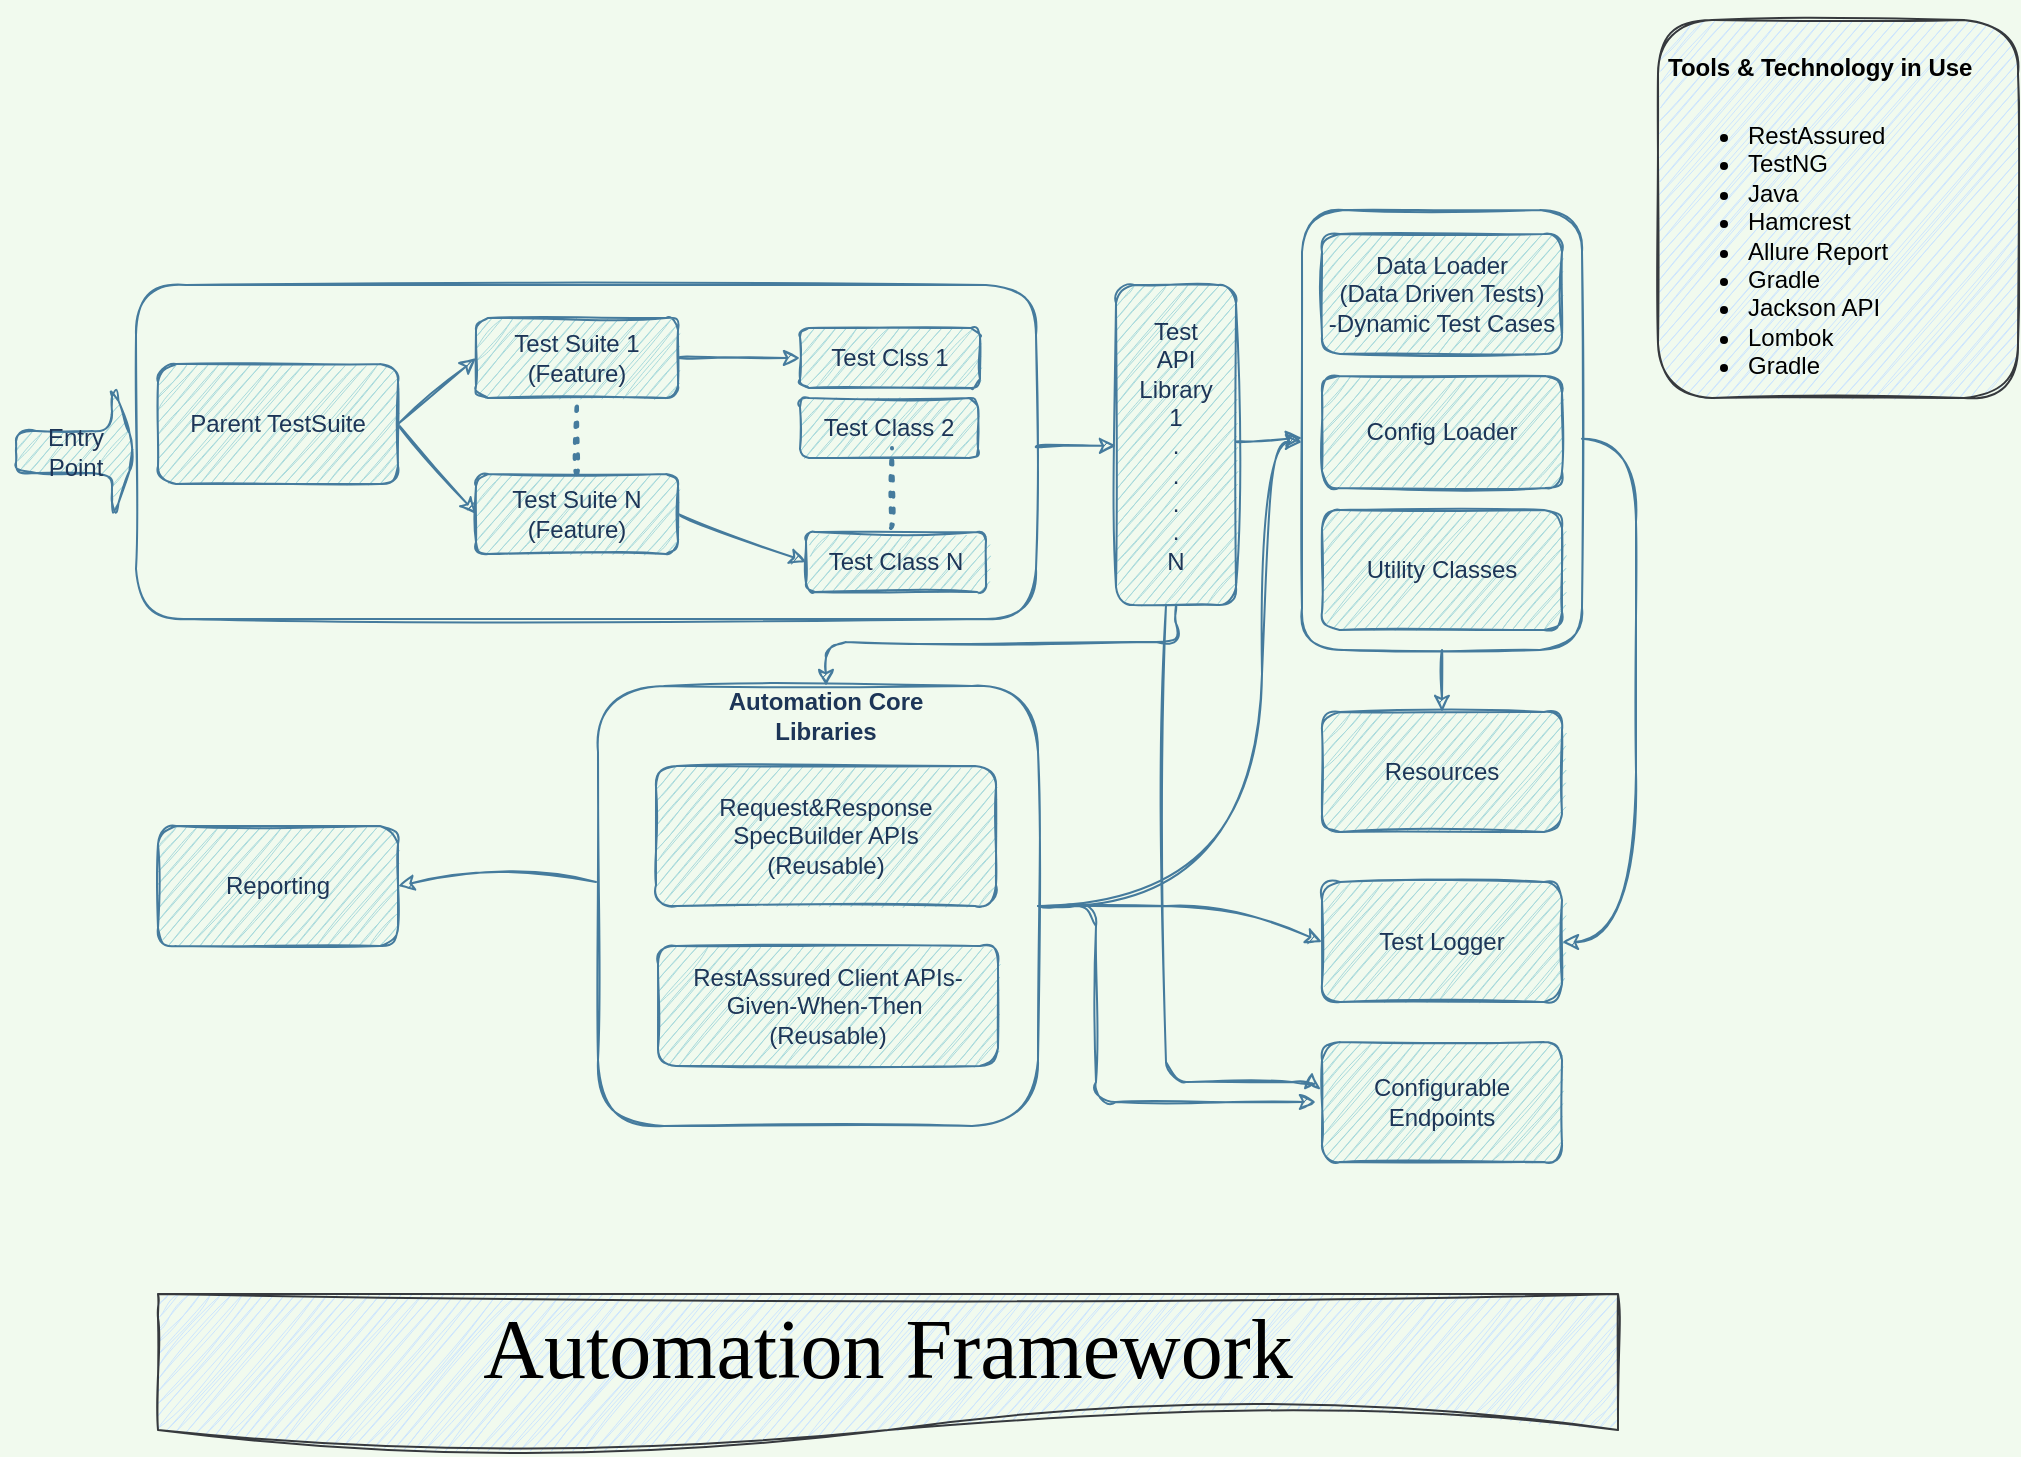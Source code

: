 <mxfile version="20.5.3" type="github" pages="2">
  <diagram id="C5RBs43oDa-KdzZeNtuy" name="Page-1">
    <mxGraphModel dx="1212" dy="744" grid="1" gridSize="10" guides="1" tooltips="1" connect="1" arrows="1" fold="1" page="1" pageScale="1" pageWidth="1169" pageHeight="827" background="#F1FAEE" math="0" shadow="0">
      <root>
        <mxCell id="WIyWlLk6GJQsqaUBKTNV-0" />
        <mxCell id="WIyWlLk6GJQsqaUBKTNV-1" parent="WIyWlLk6GJQsqaUBKTNV-0" />
        <mxCell id="Qz4CMqI6DcYJkKGOj-ZE-3" style="edgeStyle=none;orthogonalLoop=1;jettySize=auto;html=1;entryX=1;entryY=0.5;entryDx=0;entryDy=0;strokeColor=#457B9D;fontColor=#1D3557;fillColor=#A8DADC;curved=1;rounded=1;sketch=1;labelBackgroundColor=#F1FAEE;" edge="1" parent="WIyWlLk6GJQsqaUBKTNV-1" target="C-iHeUXCDEazz8vT2Lmx-13">
          <mxGeometry relative="1" as="geometry">
            <mxPoint x="349" y="454" as="sourcePoint" />
            <Array as="points">
              <mxPoint x="309" y="444" />
            </Array>
          </mxGeometry>
        </mxCell>
        <mxCell id="Qz4CMqI6DcYJkKGOj-ZE-21" style="edgeStyle=none;curved=1;orthogonalLoop=1;jettySize=auto;html=1;entryX=0;entryY=0.5;entryDx=0;entryDy=0;strokeColor=#457B9D;fontColor=#1D3557;fillColor=#A8DADC;rounded=1;sketch=1;labelBackgroundColor=#F1FAEE;" edge="1" parent="WIyWlLk6GJQsqaUBKTNV-1" source="C-iHeUXCDEazz8vT2Lmx-2" target="C-iHeUXCDEazz8vT2Lmx-26">
          <mxGeometry relative="1" as="geometry">
            <Array as="points">
              <mxPoint x="599" y="466" />
              <mxPoint x="669" y="466" />
            </Array>
          </mxGeometry>
        </mxCell>
        <mxCell id="Qz4CMqI6DcYJkKGOj-ZE-43" style="edgeStyle=orthogonalEdgeStyle;curved=1;sketch=1;hachureGap=4;jiggle=2;orthogonalLoop=1;jettySize=auto;html=1;shadow=0;fontFamily=Architects Daughter;fontSource=https%3A%2F%2Ffonts.googleapis.com%2Fcss%3Ffamily%3DArchitects%2BDaughter;fontSize=16;labelBackgroundColor=#F1FAEE;strokeColor=#457B9D;fontColor=#1D3557;rounded=1;" edge="1" parent="WIyWlLk6GJQsqaUBKTNV-1">
          <mxGeometry relative="1" as="geometry">
            <mxPoint x="573" y="466" as="sourcePoint" />
            <mxPoint x="702" y="234" as="targetPoint" />
            <Array as="points">
              <mxPoint x="682" y="466" />
              <mxPoint x="682" y="234" />
            </Array>
          </mxGeometry>
        </mxCell>
        <mxCell id="Qz4CMqI6DcYJkKGOj-ZE-52" style="edgeStyle=orthogonalEdgeStyle;rounded=1;sketch=1;hachureGap=4;jiggle=2;orthogonalLoop=1;jettySize=auto;html=1;strokeColor=#457B9D;fontFamily=Architects Daughter;fontSource=https%3A%2F%2Ffonts.googleapis.com%2Fcss%3Ffamily%3DArchitects%2BDaughter;fontSize=16;fontColor=#1D3557;fillColor=#A8DADC;" edge="1" parent="WIyWlLk6GJQsqaUBKTNV-1" source="C-iHeUXCDEazz8vT2Lmx-2">
          <mxGeometry relative="1" as="geometry">
            <mxPoint x="709" y="564" as="targetPoint" />
            <Array as="points">
              <mxPoint x="599" y="466" />
              <mxPoint x="599" y="564" />
            </Array>
          </mxGeometry>
        </mxCell>
        <mxCell id="C-iHeUXCDEazz8vT2Lmx-2" value="" style="whiteSpace=wrap;html=1;aspect=fixed;fillColor=none;strokeColor=#457B9D;fontColor=#1D3557;rounded=1;sketch=1;" parent="WIyWlLk6GJQsqaUBKTNV-1" vertex="1">
          <mxGeometry x="350" y="356" width="220" height="220" as="geometry" />
        </mxCell>
        <mxCell id="C-iHeUXCDEazz8vT2Lmx-9" value="Request&amp;amp;Response SpecBuilder APIs&lt;br&gt;(Reusable)" style="rounded=1;whiteSpace=wrap;html=1;fillColor=#A8DADC;strokeColor=#457B9D;fontColor=#1D3557;sketch=1;" parent="WIyWlLk6GJQsqaUBKTNV-1" vertex="1">
          <mxGeometry x="379" y="396" width="170" height="70" as="geometry" />
        </mxCell>
        <mxCell id="C-iHeUXCDEazz8vT2Lmx-10" value="RestAssured Client APIs-Given-When-Then&amp;nbsp;&lt;br&gt;(Reusable)" style="rounded=1;whiteSpace=wrap;html=1;fillColor=#A8DADC;strokeColor=#457B9D;fontColor=#1D3557;sketch=1;" parent="WIyWlLk6GJQsqaUBKTNV-1" vertex="1">
          <mxGeometry x="380" y="486" width="170" height="60" as="geometry" />
        </mxCell>
        <mxCell id="C-iHeUXCDEazz8vT2Lmx-12" value="Data Loader&lt;br&gt;(Data Driven Tests)&lt;br&gt;-Dynamic Test Cases" style="rounded=1;whiteSpace=wrap;html=1;fillColor=#A8DADC;strokeColor=#457B9D;fontColor=#1D3557;sketch=1;" parent="WIyWlLk6GJQsqaUBKTNV-1" vertex="1">
          <mxGeometry x="712" y="130" width="120" height="60" as="geometry" />
        </mxCell>
        <mxCell id="C-iHeUXCDEazz8vT2Lmx-13" value="Reporting" style="rounded=1;whiteSpace=wrap;html=1;fillColor=#A8DADC;strokeColor=#457B9D;fontColor=#1D3557;sketch=1;" parent="WIyWlLk6GJQsqaUBKTNV-1" vertex="1">
          <mxGeometry x="130" y="426" width="120" height="60" as="geometry" />
        </mxCell>
        <mxCell id="C-iHeUXCDEazz8vT2Lmx-16" value="Utility Classes" style="rounded=1;whiteSpace=wrap;html=1;fillColor=#A8DADC;strokeColor=#457B9D;fontColor=#1D3557;sketch=1;" parent="WIyWlLk6GJQsqaUBKTNV-1" vertex="1">
          <mxGeometry x="712" y="268" width="120" height="60" as="geometry" />
        </mxCell>
        <mxCell id="C-iHeUXCDEazz8vT2Lmx-26" value="Test Logger" style="rounded=1;whiteSpace=wrap;html=1;fillColor=#A8DADC;strokeColor=#457B9D;fontColor=#1D3557;sketch=1;" parent="WIyWlLk6GJQsqaUBKTNV-1" vertex="1">
          <mxGeometry x="712" y="454" width="120" height="60" as="geometry" />
        </mxCell>
        <mxCell id="C-iHeUXCDEazz8vT2Lmx-34" value="&lt;b&gt;Automation Core Libraries&lt;/b&gt;" style="text;html=1;strokeColor=none;fillColor=none;align=center;verticalAlign=middle;whiteSpace=wrap;rounded=1;fontColor=#1D3557;sketch=1;" parent="WIyWlLk6GJQsqaUBKTNV-1" vertex="1">
          <mxGeometry x="389" y="356" width="150" height="30" as="geometry" />
        </mxCell>
        <mxCell id="C-iHeUXCDEazz8vT2Lmx-36" value="Resources" style="rounded=1;whiteSpace=wrap;html=1;fillColor=#A8DADC;strokeColor=#457B9D;fontColor=#1D3557;sketch=1;" parent="WIyWlLk6GJQsqaUBKTNV-1" vertex="1">
          <mxGeometry x="712" y="369" width="120" height="60" as="geometry" />
        </mxCell>
        <mxCell id="C-iHeUXCDEazz8vT2Lmx-40" value="&lt;h1&gt;&lt;font style=&quot;font-size: 12px;&quot;&gt;Tools &amp;amp; Technology in Use&lt;/font&gt;&lt;/h1&gt;&lt;div&gt;&lt;ul&gt;&lt;li&gt;&lt;font style=&quot;font-size: 12px;&quot;&gt;RestAssured&lt;/font&gt;&lt;/li&gt;&lt;li&gt;&lt;font style=&quot;font-size: 12px;&quot;&gt;TestNG&lt;br&gt;&lt;/font&gt;&lt;/li&gt;&lt;li&gt;&lt;font style=&quot;font-size: 12px;&quot;&gt;Java&lt;/font&gt;&lt;/li&gt;&lt;li&gt;&lt;font style=&quot;font-size: 12px;&quot;&gt;Hamcrest&lt;/font&gt;&lt;/li&gt;&lt;li&gt;&lt;font style=&quot;font-size: 12px;&quot;&gt;Allure Report&lt;/font&gt;&lt;/li&gt;&lt;li&gt;&lt;font style=&quot;font-size: 12px;&quot;&gt;Gradle&lt;/font&gt;&lt;/li&gt;&lt;li&gt;&lt;font style=&quot;font-size: 12px;&quot;&gt;Jackson API&lt;/font&gt;&lt;/li&gt;&lt;li&gt;&lt;font style=&quot;font-size: 12px;&quot;&gt;Lombok&lt;/font&gt;&lt;/li&gt;&lt;li&gt;&lt;font style=&quot;font-size: 12px;&quot;&gt;Gradle&lt;/font&gt;&lt;/li&gt;&lt;/ul&gt;&lt;/div&gt;&lt;div&gt;&lt;font size=&quot;3&quot;&gt;&lt;br&gt;&lt;/font&gt;&lt;/div&gt;" style="text;html=1;strokeColor=#36393d;fillColor=#cce5ff;spacing=5;spacingTop=-20;whiteSpace=wrap;overflow=hidden;rounded=1;sketch=1;fontFamily=Helvetica;" parent="WIyWlLk6GJQsqaUBKTNV-1" vertex="1">
          <mxGeometry x="880" y="23" width="180" height="189" as="geometry" />
        </mxCell>
        <mxCell id="C-iHeUXCDEazz8vT2Lmx-41" value="Configurable Endpoints" style="rounded=1;whiteSpace=wrap;html=1;fontSize=12;fillColor=#A8DADC;strokeColor=#457B9D;fontColor=#1D3557;sketch=1;" parent="WIyWlLk6GJQsqaUBKTNV-1" vertex="1">
          <mxGeometry x="712" y="534" width="120" height="60" as="geometry" />
        </mxCell>
        <mxCell id="SN1cI1Otdd67rSG5i7Jh-9" style="edgeStyle=none;rounded=1;orthogonalLoop=1;jettySize=auto;html=1;exitX=1;exitY=0.5;exitDx=0;exitDy=0;entryX=0;entryY=0.5;entryDx=0;entryDy=0;strokeColor=#457B9D;fontColor=#1D3557;fillColor=#A8DADC;curved=1;sketch=1;labelBackgroundColor=#F1FAEE;" edge="1" parent="WIyWlLk6GJQsqaUBKTNV-1" source="SN1cI1Otdd67rSG5i7Jh-0" target="SN1cI1Otdd67rSG5i7Jh-4">
          <mxGeometry relative="1" as="geometry" />
        </mxCell>
        <mxCell id="SN1cI1Otdd67rSG5i7Jh-10" style="edgeStyle=none;rounded=1;orthogonalLoop=1;jettySize=auto;html=1;entryX=0;entryY=0.5;entryDx=0;entryDy=0;strokeColor=#457B9D;fontColor=#1D3557;fillColor=#A8DADC;exitX=1;exitY=0.5;exitDx=0;exitDy=0;curved=1;sketch=1;labelBackgroundColor=#F1FAEE;" edge="1" parent="WIyWlLk6GJQsqaUBKTNV-1" source="SN1cI1Otdd67rSG5i7Jh-0" target="SN1cI1Otdd67rSG5i7Jh-5">
          <mxGeometry relative="1" as="geometry" />
        </mxCell>
        <mxCell id="SN1cI1Otdd67rSG5i7Jh-0" value="Parent TestSuite" style="rounded=1;whiteSpace=wrap;html=1;fillColor=#A8DADC;strokeColor=#457B9D;fontColor=#1D3557;sketch=1;" vertex="1" parent="WIyWlLk6GJQsqaUBKTNV-1">
          <mxGeometry x="130" y="195" width="120" height="60" as="geometry" />
        </mxCell>
        <mxCell id="SN1cI1Otdd67rSG5i7Jh-1" value="Entry Point" style="shape=singleArrow;whiteSpace=wrap;html=1;strokeColor=#457B9D;fontColor=#1D3557;fillColor=#A8DADC;rounded=1;sketch=1;" vertex="1" parent="WIyWlLk6GJQsqaUBKTNV-1">
          <mxGeometry x="59" y="204" width="60" height="70" as="geometry" />
        </mxCell>
        <mxCell id="SN1cI1Otdd67rSG5i7Jh-2" value="Test Clss 1" style="rounded=1;whiteSpace=wrap;html=1;fillColor=#A8DADC;strokeColor=#457B9D;fontColor=#1D3557;sketch=1;" vertex="1" parent="WIyWlLk6GJQsqaUBKTNV-1">
          <mxGeometry x="451" y="177" width="90" height="30" as="geometry" />
        </mxCell>
        <mxCell id="SN1cI1Otdd67rSG5i7Jh-14" value="" style="edgeStyle=none;rounded=1;orthogonalLoop=1;jettySize=auto;html=1;strokeColor=#457B9D;fontColor=#1D3557;fillColor=#A8DADC;curved=1;sketch=1;labelBackgroundColor=#F1FAEE;" edge="1" parent="WIyWlLk6GJQsqaUBKTNV-1" source="SN1cI1Otdd67rSG5i7Jh-4" target="SN1cI1Otdd67rSG5i7Jh-2">
          <mxGeometry relative="1" as="geometry" />
        </mxCell>
        <mxCell id="SN1cI1Otdd67rSG5i7Jh-4" value="Test Suite 1&lt;br&gt;(Feature)" style="rounded=1;whiteSpace=wrap;html=1;fillColor=#A8DADC;strokeColor=#457B9D;fontColor=#1D3557;sketch=1;" vertex="1" parent="WIyWlLk6GJQsqaUBKTNV-1">
          <mxGeometry x="289" y="172" width="101" height="40" as="geometry" />
        </mxCell>
        <mxCell id="SN1cI1Otdd67rSG5i7Jh-13" value="" style="edgeStyle=none;rounded=1;orthogonalLoop=1;jettySize=auto;html=1;strokeColor=#457B9D;fontColor=#1D3557;fillColor=#A8DADC;entryX=0;entryY=0.5;entryDx=0;entryDy=0;exitX=1;exitY=0.5;exitDx=0;exitDy=0;curved=1;sketch=1;labelBackgroundColor=#F1FAEE;" edge="1" parent="WIyWlLk6GJQsqaUBKTNV-1" source="SN1cI1Otdd67rSG5i7Jh-5" target="SN1cI1Otdd67rSG5i7Jh-11">
          <mxGeometry relative="1" as="geometry">
            <mxPoint x="410" y="280" as="sourcePoint" />
          </mxGeometry>
        </mxCell>
        <mxCell id="SN1cI1Otdd67rSG5i7Jh-5" value="Test Suite N&lt;br&gt;(Feature)" style="rounded=1;whiteSpace=wrap;html=1;fillColor=#A8DADC;strokeColor=#457B9D;fontColor=#1D3557;sketch=1;" vertex="1" parent="WIyWlLk6GJQsqaUBKTNV-1">
          <mxGeometry x="289" y="250" width="101" height="40" as="geometry" />
        </mxCell>
        <mxCell id="SN1cI1Otdd67rSG5i7Jh-8" value="" style="endArrow=none;dashed=1;html=1;dashPattern=1 3;strokeWidth=2;rounded=1;strokeColor=#457B9D;fontColor=#1D3557;fillColor=#A8DADC;exitX=0.5;exitY=0;exitDx=0;exitDy=0;entryX=0.5;entryY=1;entryDx=0;entryDy=0;curved=1;sketch=1;labelBackgroundColor=#F1FAEE;" edge="1" parent="WIyWlLk6GJQsqaUBKTNV-1" source="SN1cI1Otdd67rSG5i7Jh-5" target="SN1cI1Otdd67rSG5i7Jh-4">
          <mxGeometry width="50" height="50" relative="1" as="geometry">
            <mxPoint x="300" y="270" as="sourcePoint" />
            <mxPoint x="350" y="210" as="targetPoint" />
          </mxGeometry>
        </mxCell>
        <mxCell id="SN1cI1Otdd67rSG5i7Jh-11" value="Test Class N" style="rounded=1;whiteSpace=wrap;html=1;fillColor=#A8DADC;strokeColor=#457B9D;fontColor=#1D3557;sketch=1;" vertex="1" parent="WIyWlLk6GJQsqaUBKTNV-1">
          <mxGeometry x="454" y="279" width="90" height="30" as="geometry" />
        </mxCell>
        <mxCell id="SN1cI1Otdd67rSG5i7Jh-16" value="Test Class 2" style="rounded=1;whiteSpace=wrap;html=1;fillColor=#A8DADC;strokeColor=#457B9D;fontColor=#1D3557;sketch=1;" vertex="1" parent="WIyWlLk6GJQsqaUBKTNV-1">
          <mxGeometry x="451" y="212" width="89" height="30" as="geometry" />
        </mxCell>
        <mxCell id="SN1cI1Otdd67rSG5i7Jh-17" style="edgeStyle=none;rounded=1;orthogonalLoop=1;jettySize=auto;html=1;exitX=1;exitY=1;exitDx=0;exitDy=0;strokeColor=#457B9D;fontColor=#1D3557;fillColor=#A8DADC;curved=1;sketch=1;labelBackgroundColor=#F1FAEE;" edge="1" parent="WIyWlLk6GJQsqaUBKTNV-1" source="SN1cI1Otdd67rSG5i7Jh-16" target="SN1cI1Otdd67rSG5i7Jh-16">
          <mxGeometry relative="1" as="geometry" />
        </mxCell>
        <mxCell id="SN1cI1Otdd67rSG5i7Jh-20" value="" style="endArrow=none;dashed=1;html=1;dashPattern=1 3;strokeWidth=2;rounded=1;strokeColor=#457B9D;fontColor=#1D3557;fillColor=#A8DADC;exitX=0.5;exitY=0;exitDx=0;exitDy=0;curved=1;sketch=1;labelBackgroundColor=#F1FAEE;" edge="1" parent="WIyWlLk6GJQsqaUBKTNV-1">
          <mxGeometry width="50" height="50" relative="1" as="geometry">
            <mxPoint x="496.5" y="277" as="sourcePoint" />
            <mxPoint x="497" y="237" as="targetPoint" />
          </mxGeometry>
        </mxCell>
        <mxCell id="Qz4CMqI6DcYJkKGOj-ZE-34" value="" style="edgeStyle=none;curved=1;orthogonalLoop=1;jettySize=auto;html=1;strokeColor=#457B9D;fontColor=#1D3557;fillColor=#A8DADC;rounded=1;sketch=1;labelBackgroundColor=#F1FAEE;" edge="1" parent="WIyWlLk6GJQsqaUBKTNV-1">
          <mxGeometry relative="1" as="geometry">
            <mxPoint x="669" y="233.808" as="sourcePoint" />
            <mxPoint x="702" y="231.947" as="targetPoint" />
          </mxGeometry>
        </mxCell>
        <mxCell id="Qz4CMqI6DcYJkKGOj-ZE-45" style="edgeStyle=orthogonalEdgeStyle;rounded=1;sketch=1;hachureGap=4;jiggle=2;orthogonalLoop=1;jettySize=auto;html=1;strokeColor=#457B9D;fontFamily=Architects Daughter;fontSource=https%3A%2F%2Ffonts.googleapis.com%2Fcss%3Ffamily%3DArchitects%2BDaughter;fontSize=16;fontColor=#1D3557;fillColor=#A8DADC;" edge="1" parent="WIyWlLk6GJQsqaUBKTNV-1" source="SN1cI1Otdd67rSG5i7Jh-28" target="C-iHeUXCDEazz8vT2Lmx-34">
          <mxGeometry relative="1" as="geometry">
            <Array as="points">
              <mxPoint x="639" y="334" />
              <mxPoint x="464" y="334" />
            </Array>
          </mxGeometry>
        </mxCell>
        <mxCell id="Qz4CMqI6DcYJkKGOj-ZE-46" style="edgeStyle=orthogonalEdgeStyle;rounded=1;sketch=1;hachureGap=4;jiggle=2;orthogonalLoop=1;jettySize=auto;html=1;entryX=0;entryY=0.25;entryDx=0;entryDy=0;strokeColor=#457B9D;fontFamily=Architects Daughter;fontSource=https%3A%2F%2Ffonts.googleapis.com%2Fcss%3Ffamily%3DArchitects%2BDaughter;fontSize=16;fontColor=#1D3557;fillColor=#A8DADC;" edge="1" parent="WIyWlLk6GJQsqaUBKTNV-1">
          <mxGeometry relative="1" as="geometry">
            <mxPoint x="634" y="315.5" as="sourcePoint" />
            <mxPoint x="707" y="549" as="targetPoint" />
            <Array as="points">
              <mxPoint x="634" y="554" />
              <mxPoint x="707" y="554" />
            </Array>
          </mxGeometry>
        </mxCell>
        <mxCell id="SN1cI1Otdd67rSG5i7Jh-28" value="Test&lt;br&gt;API&lt;br&gt;Library&lt;br&gt;1&lt;br&gt;.&lt;br&gt;.&lt;br&gt;.&lt;br&gt;.&lt;br&gt;N" style="rounded=1;whiteSpace=wrap;html=1;fillColor=#A8DADC;strokeColor=#457B9D;fontColor=#1D3557;sketch=1;" vertex="1" parent="WIyWlLk6GJQsqaUBKTNV-1">
          <mxGeometry x="609" y="155.5" width="60" height="160" as="geometry" />
        </mxCell>
        <mxCell id="Qz4CMqI6DcYJkKGOj-ZE-29" value="" style="edgeStyle=none;curved=1;orthogonalLoop=1;jettySize=auto;html=1;strokeColor=#457B9D;fontColor=#1D3557;fillColor=#A8DADC;rounded=1;sketch=1;labelBackgroundColor=#F1FAEE;" edge="1" parent="WIyWlLk6GJQsqaUBKTNV-1" source="SN1cI1Otdd67rSG5i7Jh-24" target="SN1cI1Otdd67rSG5i7Jh-28">
          <mxGeometry relative="1" as="geometry" />
        </mxCell>
        <mxCell id="SN1cI1Otdd67rSG5i7Jh-24" value="&lt;br&gt;&lt;br&gt;&lt;br&gt;&lt;br&gt;&lt;br&gt;&lt;br&gt;&lt;br&gt;&lt;br&gt;&lt;br&gt;&lt;br&gt;" style="rounded=1;whiteSpace=wrap;html=1;strokeColor=#457B9D;fontColor=#1D3557;fillColor=none;sketch=1;" vertex="1" parent="WIyWlLk6GJQsqaUBKTNV-1">
          <mxGeometry x="119" y="155.5" width="450" height="167" as="geometry" />
        </mxCell>
        <mxCell id="SN1cI1Otdd67rSG5i7Jh-38" value="Config Loader" style="rounded=1;whiteSpace=wrap;html=1;fillColor=#A8DADC;strokeColor=#457B9D;fontColor=#1D3557;sketch=1;" vertex="1" parent="WIyWlLk6GJQsqaUBKTNV-1">
          <mxGeometry x="712" y="201" width="120" height="56" as="geometry" />
        </mxCell>
        <mxCell id="Qz4CMqI6DcYJkKGOj-ZE-23" style="edgeStyle=none;curved=1;orthogonalLoop=1;jettySize=auto;html=1;strokeColor=#457B9D;fontColor=#1D3557;fillColor=#A8DADC;entryX=1;entryY=0.5;entryDx=0;entryDy=0;rounded=1;sketch=1;labelBackgroundColor=#F1FAEE;" edge="1" parent="WIyWlLk6GJQsqaUBKTNV-1" source="SN1cI1Otdd67rSG5i7Jh-40" target="C-iHeUXCDEazz8vT2Lmx-26">
          <mxGeometry relative="1" as="geometry">
            <mxPoint x="839" y="484" as="targetPoint" />
            <Array as="points">
              <mxPoint x="869" y="234" />
              <mxPoint x="869" y="314" />
              <mxPoint x="869" y="484" />
            </Array>
          </mxGeometry>
        </mxCell>
        <mxCell id="Qz4CMqI6DcYJkKGOj-ZE-24" value="" style="edgeStyle=none;curved=1;orthogonalLoop=1;jettySize=auto;html=1;strokeColor=#457B9D;fontColor=#1D3557;fillColor=#A8DADC;rounded=1;sketch=1;labelBackgroundColor=#F1FAEE;" edge="1" parent="WIyWlLk6GJQsqaUBKTNV-1" source="SN1cI1Otdd67rSG5i7Jh-40" target="C-iHeUXCDEazz8vT2Lmx-36">
          <mxGeometry relative="1" as="geometry" />
        </mxCell>
        <mxCell id="SN1cI1Otdd67rSG5i7Jh-40" value="" style="rounded=1;whiteSpace=wrap;html=1;strokeColor=#457B9D;fontColor=#1D3557;fillColor=none;sketch=1;" vertex="1" parent="WIyWlLk6GJQsqaUBKTNV-1">
          <mxGeometry x="702" y="118" width="140" height="220" as="geometry" />
        </mxCell>
        <mxCell id="Qz4CMqI6DcYJkKGOj-ZE-2" style="edgeStyle=none;rounded=1;orthogonalLoop=1;jettySize=auto;html=1;exitX=0;exitY=0;exitDx=0;exitDy=32.5;exitPerimeter=0;strokeColor=#457B9D;fontColor=#1D3557;fillColor=#A8DADC;curved=1;sketch=1;labelBackgroundColor=#F1FAEE;" edge="1" parent="WIyWlLk6GJQsqaUBKTNV-1" source="SN1cI1Otdd67rSG5i7Jh-1" target="SN1cI1Otdd67rSG5i7Jh-1">
          <mxGeometry relative="1" as="geometry" />
        </mxCell>
        <mxCell id="Qz4CMqI6DcYJkKGOj-ZE-54" value="&lt;font style=&quot;font-size: 42px;&quot;&gt;Automation Framework&lt;/font&gt;" style="shape=document;whiteSpace=wrap;html=1;boundedLbl=1;rounded=1;sketch=1;hachureGap=4;jiggle=2;strokeColor=#36393d;fontFamily=Comic Sans MS;fontSize=12;fillColor=#cce5ff;" vertex="1" parent="WIyWlLk6GJQsqaUBKTNV-1">
          <mxGeometry x="130" y="660" width="730" height="80" as="geometry" />
        </mxCell>
      </root>
    </mxGraphModel>
  </diagram>
  <diagram id="K-7nh9X-Kd9XJ5twshSG" name="Page-2">
    <mxGraphModel dx="1212" dy="744" grid="1" gridSize="10" guides="1" tooltips="1" connect="1" arrows="1" fold="1" page="1" pageScale="1" pageWidth="1169" pageHeight="827" math="0" shadow="0">
      <root>
        <mxCell id="0" />
        <mxCell id="1" parent="0" />
      </root>
    </mxGraphModel>
  </diagram>
</mxfile>
